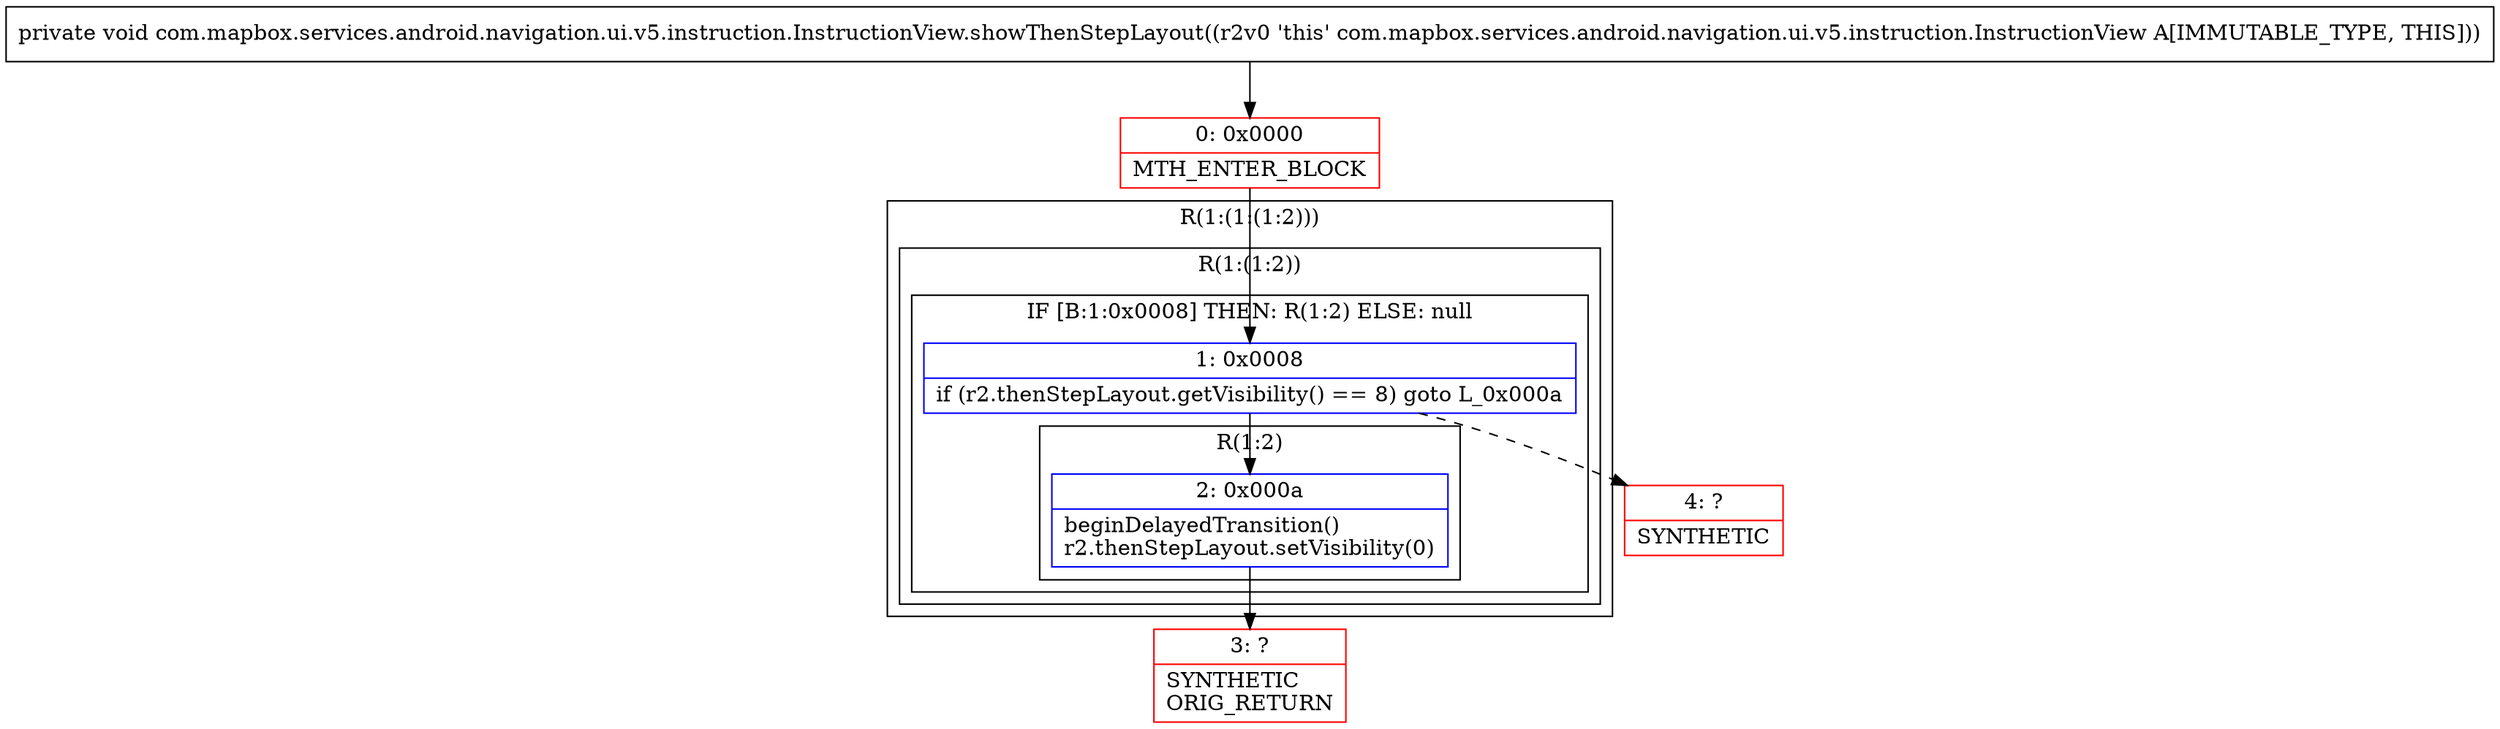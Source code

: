 digraph "CFG forcom.mapbox.services.android.navigation.ui.v5.instruction.InstructionView.showThenStepLayout()V" {
subgraph cluster_Region_1631995984 {
label = "R(1:(1:(1:2)))";
node [shape=record,color=blue];
subgraph cluster_Region_671484151 {
label = "R(1:(1:2))";
node [shape=record,color=blue];
subgraph cluster_IfRegion_329386306 {
label = "IF [B:1:0x0008] THEN: R(1:2) ELSE: null";
node [shape=record,color=blue];
Node_1 [shape=record,label="{1\:\ 0x0008|if (r2.thenStepLayout.getVisibility() == 8) goto L_0x000a\l}"];
subgraph cluster_Region_429778009 {
label = "R(1:2)";
node [shape=record,color=blue];
Node_2 [shape=record,label="{2\:\ 0x000a|beginDelayedTransition()\lr2.thenStepLayout.setVisibility(0)\l}"];
}
}
}
}
Node_0 [shape=record,color=red,label="{0\:\ 0x0000|MTH_ENTER_BLOCK\l}"];
Node_3 [shape=record,color=red,label="{3\:\ ?|SYNTHETIC\lORIG_RETURN\l}"];
Node_4 [shape=record,color=red,label="{4\:\ ?|SYNTHETIC\l}"];
MethodNode[shape=record,label="{private void com.mapbox.services.android.navigation.ui.v5.instruction.InstructionView.showThenStepLayout((r2v0 'this' com.mapbox.services.android.navigation.ui.v5.instruction.InstructionView A[IMMUTABLE_TYPE, THIS])) }"];
MethodNode -> Node_0;
Node_1 -> Node_2;
Node_1 -> Node_4[style=dashed];
Node_2 -> Node_3;
Node_0 -> Node_1;
}

